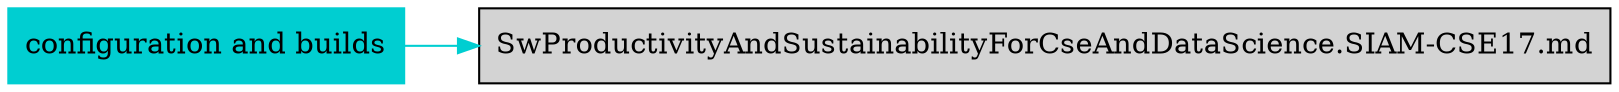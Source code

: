 digraph bettersoftware {
            rankdir = LR;
            ratio = fill;
            node [style=filled];
            node [shape = box];
"configuration and builds" [colorscheme="svg" color="darkturquoise"];
"configuration and builds" ->  "SwProductivityAndSustainabilityForCseAndDataScience.SIAM-CSE17.md" [colorscheme="svg" color="darkturquoise"];
}